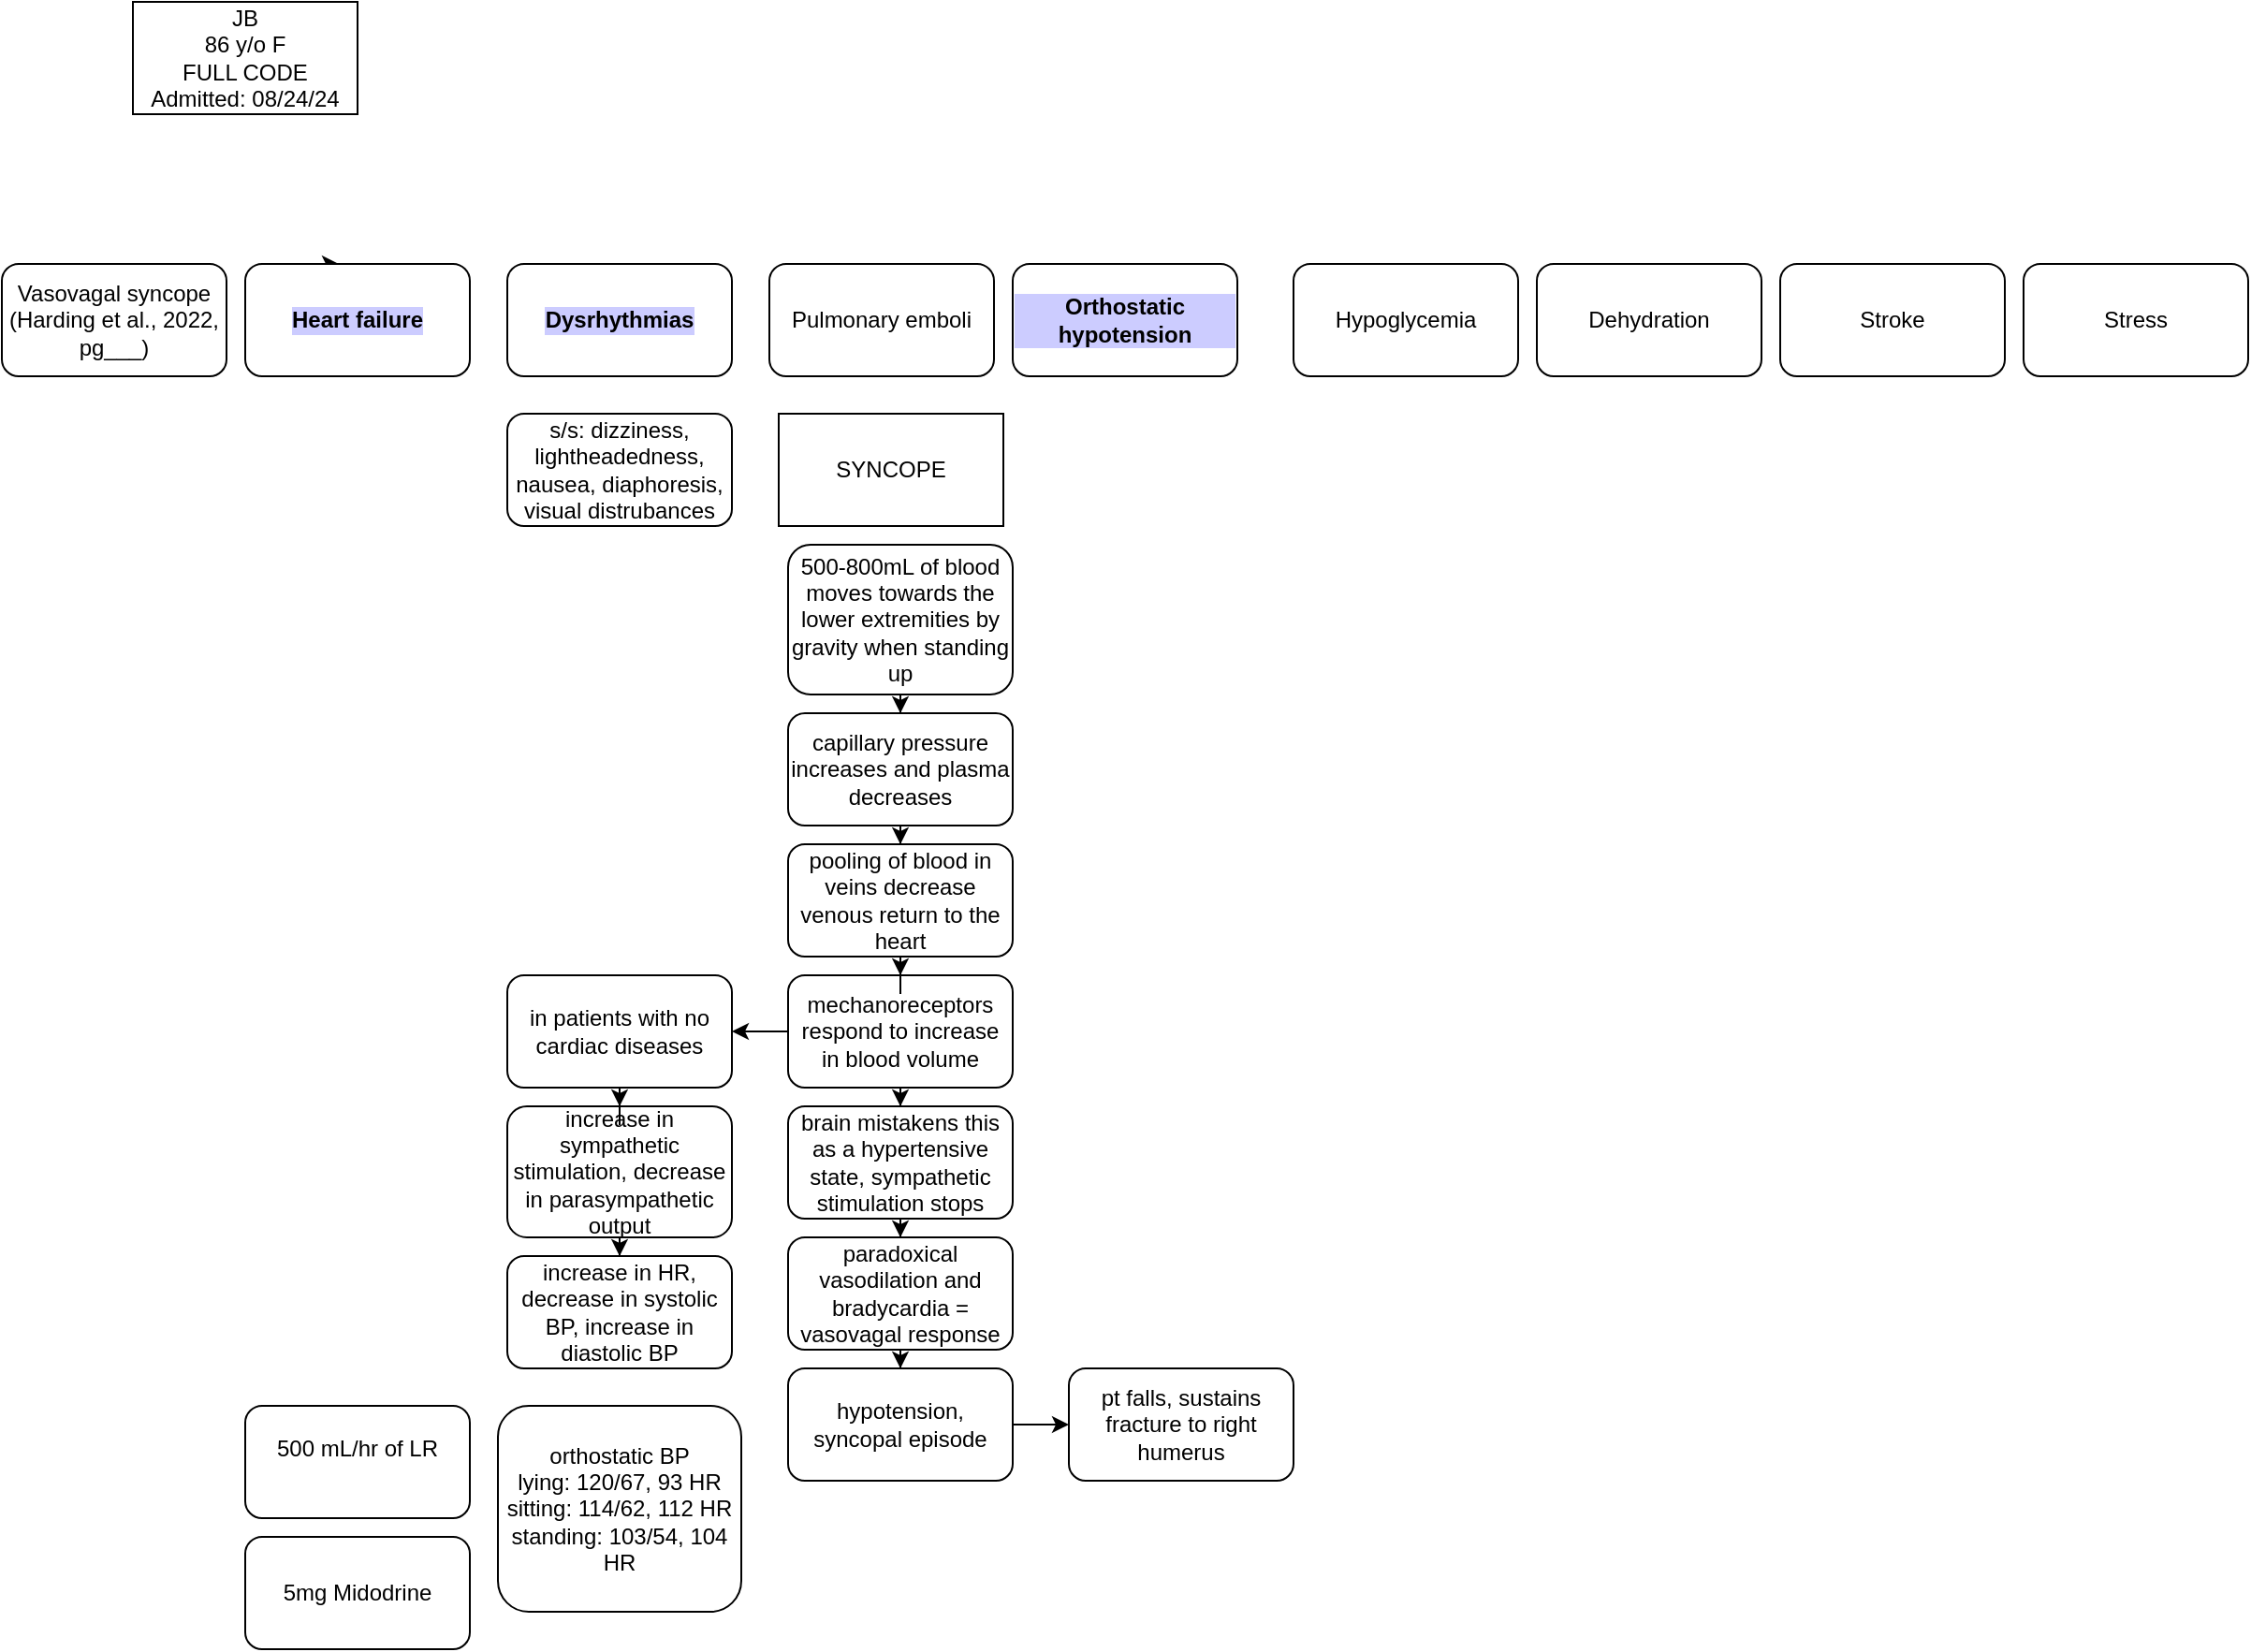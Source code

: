 <mxfile version="24.7.8">
  <diagram name="Page-1" id="JwKQs30fpyQAU54tK5lM">
    <mxGraphModel dx="1357" dy="881" grid="1" gridSize="10" guides="1" tooltips="1" connect="1" arrows="1" fold="1" page="1" pageScale="1" pageWidth="850" pageHeight="1100" math="0" shadow="0">
      <root>
        <mxCell id="0" />
        <mxCell id="1" parent="0" />
        <mxCell id="rDe-ku0naCSiRZYIw7cr-1" value="JB&lt;div&gt;86 y/o F&lt;/div&gt;&lt;div&gt;FULL CODE&lt;/div&gt;&lt;div&gt;Admitted: 08/24/24&lt;/div&gt;" style="rounded=0;whiteSpace=wrap;html=1;" parent="1" vertex="1">
          <mxGeometry x="80" y="40" width="120" height="60" as="geometry" />
        </mxCell>
        <mxCell id="rDe-ku0naCSiRZYIw7cr-2" value="SYNCOPE" style="rounded=0;whiteSpace=wrap;html=1;" parent="1" vertex="1">
          <mxGeometry x="425" y="260" width="120" height="60" as="geometry" />
        </mxCell>
        <mxCell id="rDe-ku0naCSiRZYIw7cr-3" value="Vasovagal syncope&lt;div&gt;(Harding et al., 2022, pg___)&lt;/div&gt;" style="rounded=1;whiteSpace=wrap;html=1;" parent="1" vertex="1">
          <mxGeometry x="10" y="180" width="120" height="60" as="geometry" />
        </mxCell>
        <mxCell id="rDe-ku0naCSiRZYIw7cr-7" style="edgeStyle=orthogonalEdgeStyle;rounded=0;orthogonalLoop=1;jettySize=auto;html=1;exitX=0.25;exitY=0;exitDx=0;exitDy=0;" parent="1" source="rDe-ku0naCSiRZYIw7cr-4" edge="1">
          <mxGeometry relative="1" as="geometry">
            <mxPoint x="190" y="180" as="targetPoint" />
          </mxGeometry>
        </mxCell>
        <mxCell id="rDe-ku0naCSiRZYIw7cr-4" value="Heart failure" style="rounded=1;whiteSpace=wrap;html=1;labelBackgroundColor=#CCCCFF;fontStyle=1" parent="1" vertex="1">
          <mxGeometry x="140" y="180" width="120" height="60" as="geometry" />
        </mxCell>
        <mxCell id="rDe-ku0naCSiRZYIw7cr-5" value="Dysrhythmias" style="rounded=1;whiteSpace=wrap;html=1;fontStyle=1;textShadow=0;labelBackgroundColor=#CCCCFF;" parent="1" vertex="1">
          <mxGeometry x="280" y="180" width="120" height="60" as="geometry" />
        </mxCell>
        <mxCell id="rDe-ku0naCSiRZYIw7cr-6" value="Pulmonary emboli" style="rounded=1;whiteSpace=wrap;html=1;" parent="1" vertex="1">
          <mxGeometry x="420" y="180" width="120" height="60" as="geometry" />
        </mxCell>
        <mxCell id="rDe-ku0naCSiRZYIw7cr-8" value="Stress" style="rounded=1;whiteSpace=wrap;html=1;" parent="1" vertex="1">
          <mxGeometry x="1090" y="180" width="120" height="60" as="geometry" />
        </mxCell>
        <mxCell id="rDe-ku0naCSiRZYIw7cr-9" value="Hypoglycemia" style="rounded=1;whiteSpace=wrap;html=1;" parent="1" vertex="1">
          <mxGeometry x="700" y="180" width="120" height="60" as="geometry" />
        </mxCell>
        <mxCell id="rDe-ku0naCSiRZYIw7cr-10" value="Dehydration" style="rounded=1;whiteSpace=wrap;html=1;" parent="1" vertex="1">
          <mxGeometry x="830" y="180" width="120" height="60" as="geometry" />
        </mxCell>
        <mxCell id="rDe-ku0naCSiRZYIw7cr-11" value="Stroke" style="rounded=1;whiteSpace=wrap;html=1;" parent="1" vertex="1">
          <mxGeometry x="960" y="180" width="120" height="60" as="geometry" />
        </mxCell>
        <mxCell id="rDe-ku0naCSiRZYIw7cr-12" value="Orthostatic hypotension" style="rounded=1;whiteSpace=wrap;html=1;fontStyle=1;labelBorderColor=none;labelBackgroundColor=#CCCCFF;" parent="1" vertex="1">
          <mxGeometry x="550" y="180" width="120" height="60" as="geometry" />
        </mxCell>
        <mxCell id="feBVgHe762FqVsPA2SjR-2" value="" style="edgeStyle=orthogonalEdgeStyle;rounded=0;orthogonalLoop=1;jettySize=auto;html=1;" edge="1" parent="1" source="rDe-ku0naCSiRZYIw7cr-13" target="feBVgHe762FqVsPA2SjR-1">
          <mxGeometry relative="1" as="geometry" />
        </mxCell>
        <mxCell id="rDe-ku0naCSiRZYIw7cr-13" value="500-800mL of blood moves towards the lower extremities by gravity when standing up" style="rounded=1;whiteSpace=wrap;html=1;" parent="1" vertex="1">
          <mxGeometry x="430" y="330" width="120" height="80" as="geometry" />
        </mxCell>
        <mxCell id="feBVgHe762FqVsPA2SjR-25" value="" style="edgeStyle=orthogonalEdgeStyle;rounded=0;orthogonalLoop=1;jettySize=auto;html=1;" edge="1" parent="1" source="feBVgHe762FqVsPA2SjR-1" target="feBVgHe762FqVsPA2SjR-16">
          <mxGeometry relative="1" as="geometry" />
        </mxCell>
        <mxCell id="feBVgHe762FqVsPA2SjR-1" value="capillary pressure increases and plasma decreases" style="whiteSpace=wrap;html=1;rounded=1;" vertex="1" parent="1">
          <mxGeometry x="430" y="420" width="120" height="60" as="geometry" />
        </mxCell>
        <mxCell id="feBVgHe762FqVsPA2SjR-12" value="" style="edgeStyle=orthogonalEdgeStyle;rounded=0;orthogonalLoop=1;jettySize=auto;html=1;" edge="1" parent="1" source="feBVgHe762FqVsPA2SjR-9" target="feBVgHe762FqVsPA2SjR-11">
          <mxGeometry relative="1" as="geometry" />
        </mxCell>
        <mxCell id="feBVgHe762FqVsPA2SjR-9" value="increase in sympathetic stimulation, decrease in parasympathetic output" style="whiteSpace=wrap;html=1;rounded=1;" vertex="1" parent="1">
          <mxGeometry x="280" y="630" width="120" height="70" as="geometry" />
        </mxCell>
        <mxCell id="feBVgHe762FqVsPA2SjR-11" value="increase in HR, decrease in systolic BP, increase in diastolic BP" style="whiteSpace=wrap;html=1;rounded=1;" vertex="1" parent="1">
          <mxGeometry x="280" y="710" width="120" height="60" as="geometry" />
        </mxCell>
        <mxCell id="feBVgHe762FqVsPA2SjR-28" value="" style="edgeStyle=orthogonalEdgeStyle;rounded=0;orthogonalLoop=1;jettySize=auto;html=1;" edge="1" parent="1" source="feBVgHe762FqVsPA2SjR-7" target="feBVgHe762FqVsPA2SjR-20">
          <mxGeometry relative="1" as="geometry" />
        </mxCell>
        <mxCell id="feBVgHe762FqVsPA2SjR-30" value="" style="edgeStyle=orthogonalEdgeStyle;rounded=0;orthogonalLoop=1;jettySize=auto;html=1;" edge="1" parent="1" source="feBVgHe762FqVsPA2SjR-7" target="feBVgHe762FqVsPA2SjR-24">
          <mxGeometry relative="1" as="geometry" />
        </mxCell>
        <mxCell id="feBVgHe762FqVsPA2SjR-7" value="mechanoreceptors respond to increase in blood volume" style="whiteSpace=wrap;html=1;rounded=1;" vertex="1" parent="1">
          <mxGeometry x="430" y="560" width="120" height="60" as="geometry" />
        </mxCell>
        <mxCell id="feBVgHe762FqVsPA2SjR-27" value="" style="edgeStyle=orthogonalEdgeStyle;rounded=0;orthogonalLoop=1;jettySize=auto;html=1;" edge="1" parent="1" source="feBVgHe762FqVsPA2SjR-16" target="feBVgHe762FqVsPA2SjR-7">
          <mxGeometry relative="1" as="geometry" />
        </mxCell>
        <mxCell id="feBVgHe762FqVsPA2SjR-16" value="pooling of blood in veins decrease venous return to the heart" style="whiteSpace=wrap;html=1;rounded=1;" vertex="1" parent="1">
          <mxGeometry x="430" y="490" width="120" height="60" as="geometry" />
        </mxCell>
        <mxCell id="feBVgHe762FqVsPA2SjR-23" value="" style="edgeStyle=orthogonalEdgeStyle;rounded=0;orthogonalLoop=1;jettySize=auto;html=1;" edge="1" parent="1" source="feBVgHe762FqVsPA2SjR-20" target="feBVgHe762FqVsPA2SjR-22">
          <mxGeometry relative="1" as="geometry" />
        </mxCell>
        <mxCell id="feBVgHe762FqVsPA2SjR-20" value="brain mistakens this as a hypertensive state, sympathetic stimulation stops" style="whiteSpace=wrap;html=1;rounded=1;" vertex="1" parent="1">
          <mxGeometry x="430" y="630" width="120" height="60" as="geometry" />
        </mxCell>
        <mxCell id="feBVgHe762FqVsPA2SjR-36" value="" style="edgeStyle=orthogonalEdgeStyle;rounded=0;orthogonalLoop=1;jettySize=auto;html=1;" edge="1" parent="1" source="feBVgHe762FqVsPA2SjR-22" target="feBVgHe762FqVsPA2SjR-35">
          <mxGeometry relative="1" as="geometry" />
        </mxCell>
        <mxCell id="feBVgHe762FqVsPA2SjR-22" value="paradoxical vasodilation and bradycardia = vasovagal response" style="whiteSpace=wrap;html=1;rounded=1;" vertex="1" parent="1">
          <mxGeometry x="430" y="700" width="120" height="60" as="geometry" />
        </mxCell>
        <mxCell id="feBVgHe762FqVsPA2SjR-33" value="" style="edgeStyle=orthogonalEdgeStyle;rounded=0;orthogonalLoop=1;jettySize=auto;html=1;" edge="1" parent="1" source="feBVgHe762FqVsPA2SjR-24" target="feBVgHe762FqVsPA2SjR-9">
          <mxGeometry relative="1" as="geometry" />
        </mxCell>
        <mxCell id="feBVgHe762FqVsPA2SjR-24" value="in patients with no cardiac diseases" style="rounded=1;whiteSpace=wrap;html=1;" vertex="1" parent="1">
          <mxGeometry x="280" y="560" width="120" height="60" as="geometry" />
        </mxCell>
        <mxCell id="feBVgHe762FqVsPA2SjR-31" value="s/s: dizziness, lightheadedness, nausea, diaphoresis, visual distrubances" style="rounded=1;whiteSpace=wrap;html=1;" vertex="1" parent="1">
          <mxGeometry x="280" y="260" width="120" height="60" as="geometry" />
        </mxCell>
        <mxCell id="feBVgHe762FqVsPA2SjR-32" value="orthostatic BP&lt;div&gt;lying: 120/67, 93 HR&lt;/div&gt;&lt;div&gt;sitting: 114/62, 112 HR&lt;/div&gt;&lt;div&gt;standing: 103/54, 104 HR&lt;/div&gt;" style="rounded=1;whiteSpace=wrap;html=1;" vertex="1" parent="1">
          <mxGeometry x="275" y="790" width="130" height="110" as="geometry" />
        </mxCell>
        <mxCell id="feBVgHe762FqVsPA2SjR-34" value="500 mL/hr of LR&lt;div&gt;&lt;br&gt;&lt;/div&gt;" style="rounded=1;whiteSpace=wrap;html=1;" vertex="1" parent="1">
          <mxGeometry x="140" y="790" width="120" height="60" as="geometry" />
        </mxCell>
        <mxCell id="feBVgHe762FqVsPA2SjR-39" value="" style="edgeStyle=orthogonalEdgeStyle;rounded=0;orthogonalLoop=1;jettySize=auto;html=1;" edge="1" parent="1" source="feBVgHe762FqVsPA2SjR-35" target="feBVgHe762FqVsPA2SjR-38">
          <mxGeometry relative="1" as="geometry" />
        </mxCell>
        <mxCell id="feBVgHe762FqVsPA2SjR-35" value="hypotension, syncopal episode" style="whiteSpace=wrap;html=1;rounded=1;" vertex="1" parent="1">
          <mxGeometry x="430" y="770" width="120" height="60" as="geometry" />
        </mxCell>
        <mxCell id="feBVgHe762FqVsPA2SjR-37" value="5mg Midodrine" style="rounded=1;whiteSpace=wrap;html=1;" vertex="1" parent="1">
          <mxGeometry x="140" y="860" width="120" height="60" as="geometry" />
        </mxCell>
        <mxCell id="feBVgHe762FqVsPA2SjR-38" value="pt falls, sustains fracture to right humerus" style="rounded=1;whiteSpace=wrap;html=1;" vertex="1" parent="1">
          <mxGeometry x="580" y="770" width="120" height="60" as="geometry" />
        </mxCell>
      </root>
    </mxGraphModel>
  </diagram>
</mxfile>
